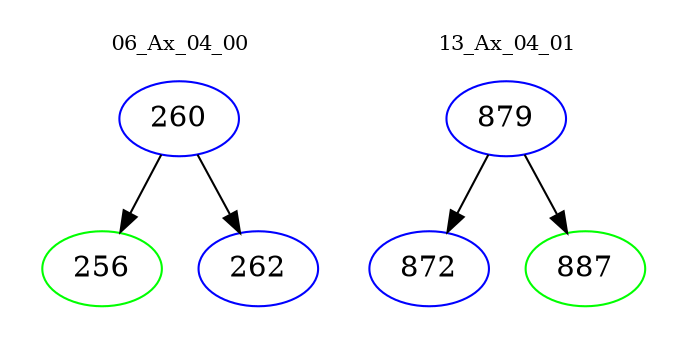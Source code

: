 digraph{
subgraph cluster_0 {
color = white
label = "06_Ax_04_00";
fontsize=10;
T0_260 [label="260", color="blue"]
T0_260 -> T0_256 [color="black"]
T0_256 [label="256", color="green"]
T0_260 -> T0_262 [color="black"]
T0_262 [label="262", color="blue"]
}
subgraph cluster_1 {
color = white
label = "13_Ax_04_01";
fontsize=10;
T1_879 [label="879", color="blue"]
T1_879 -> T1_872 [color="black"]
T1_872 [label="872", color="blue"]
T1_879 -> T1_887 [color="black"]
T1_887 [label="887", color="green"]
}
}
